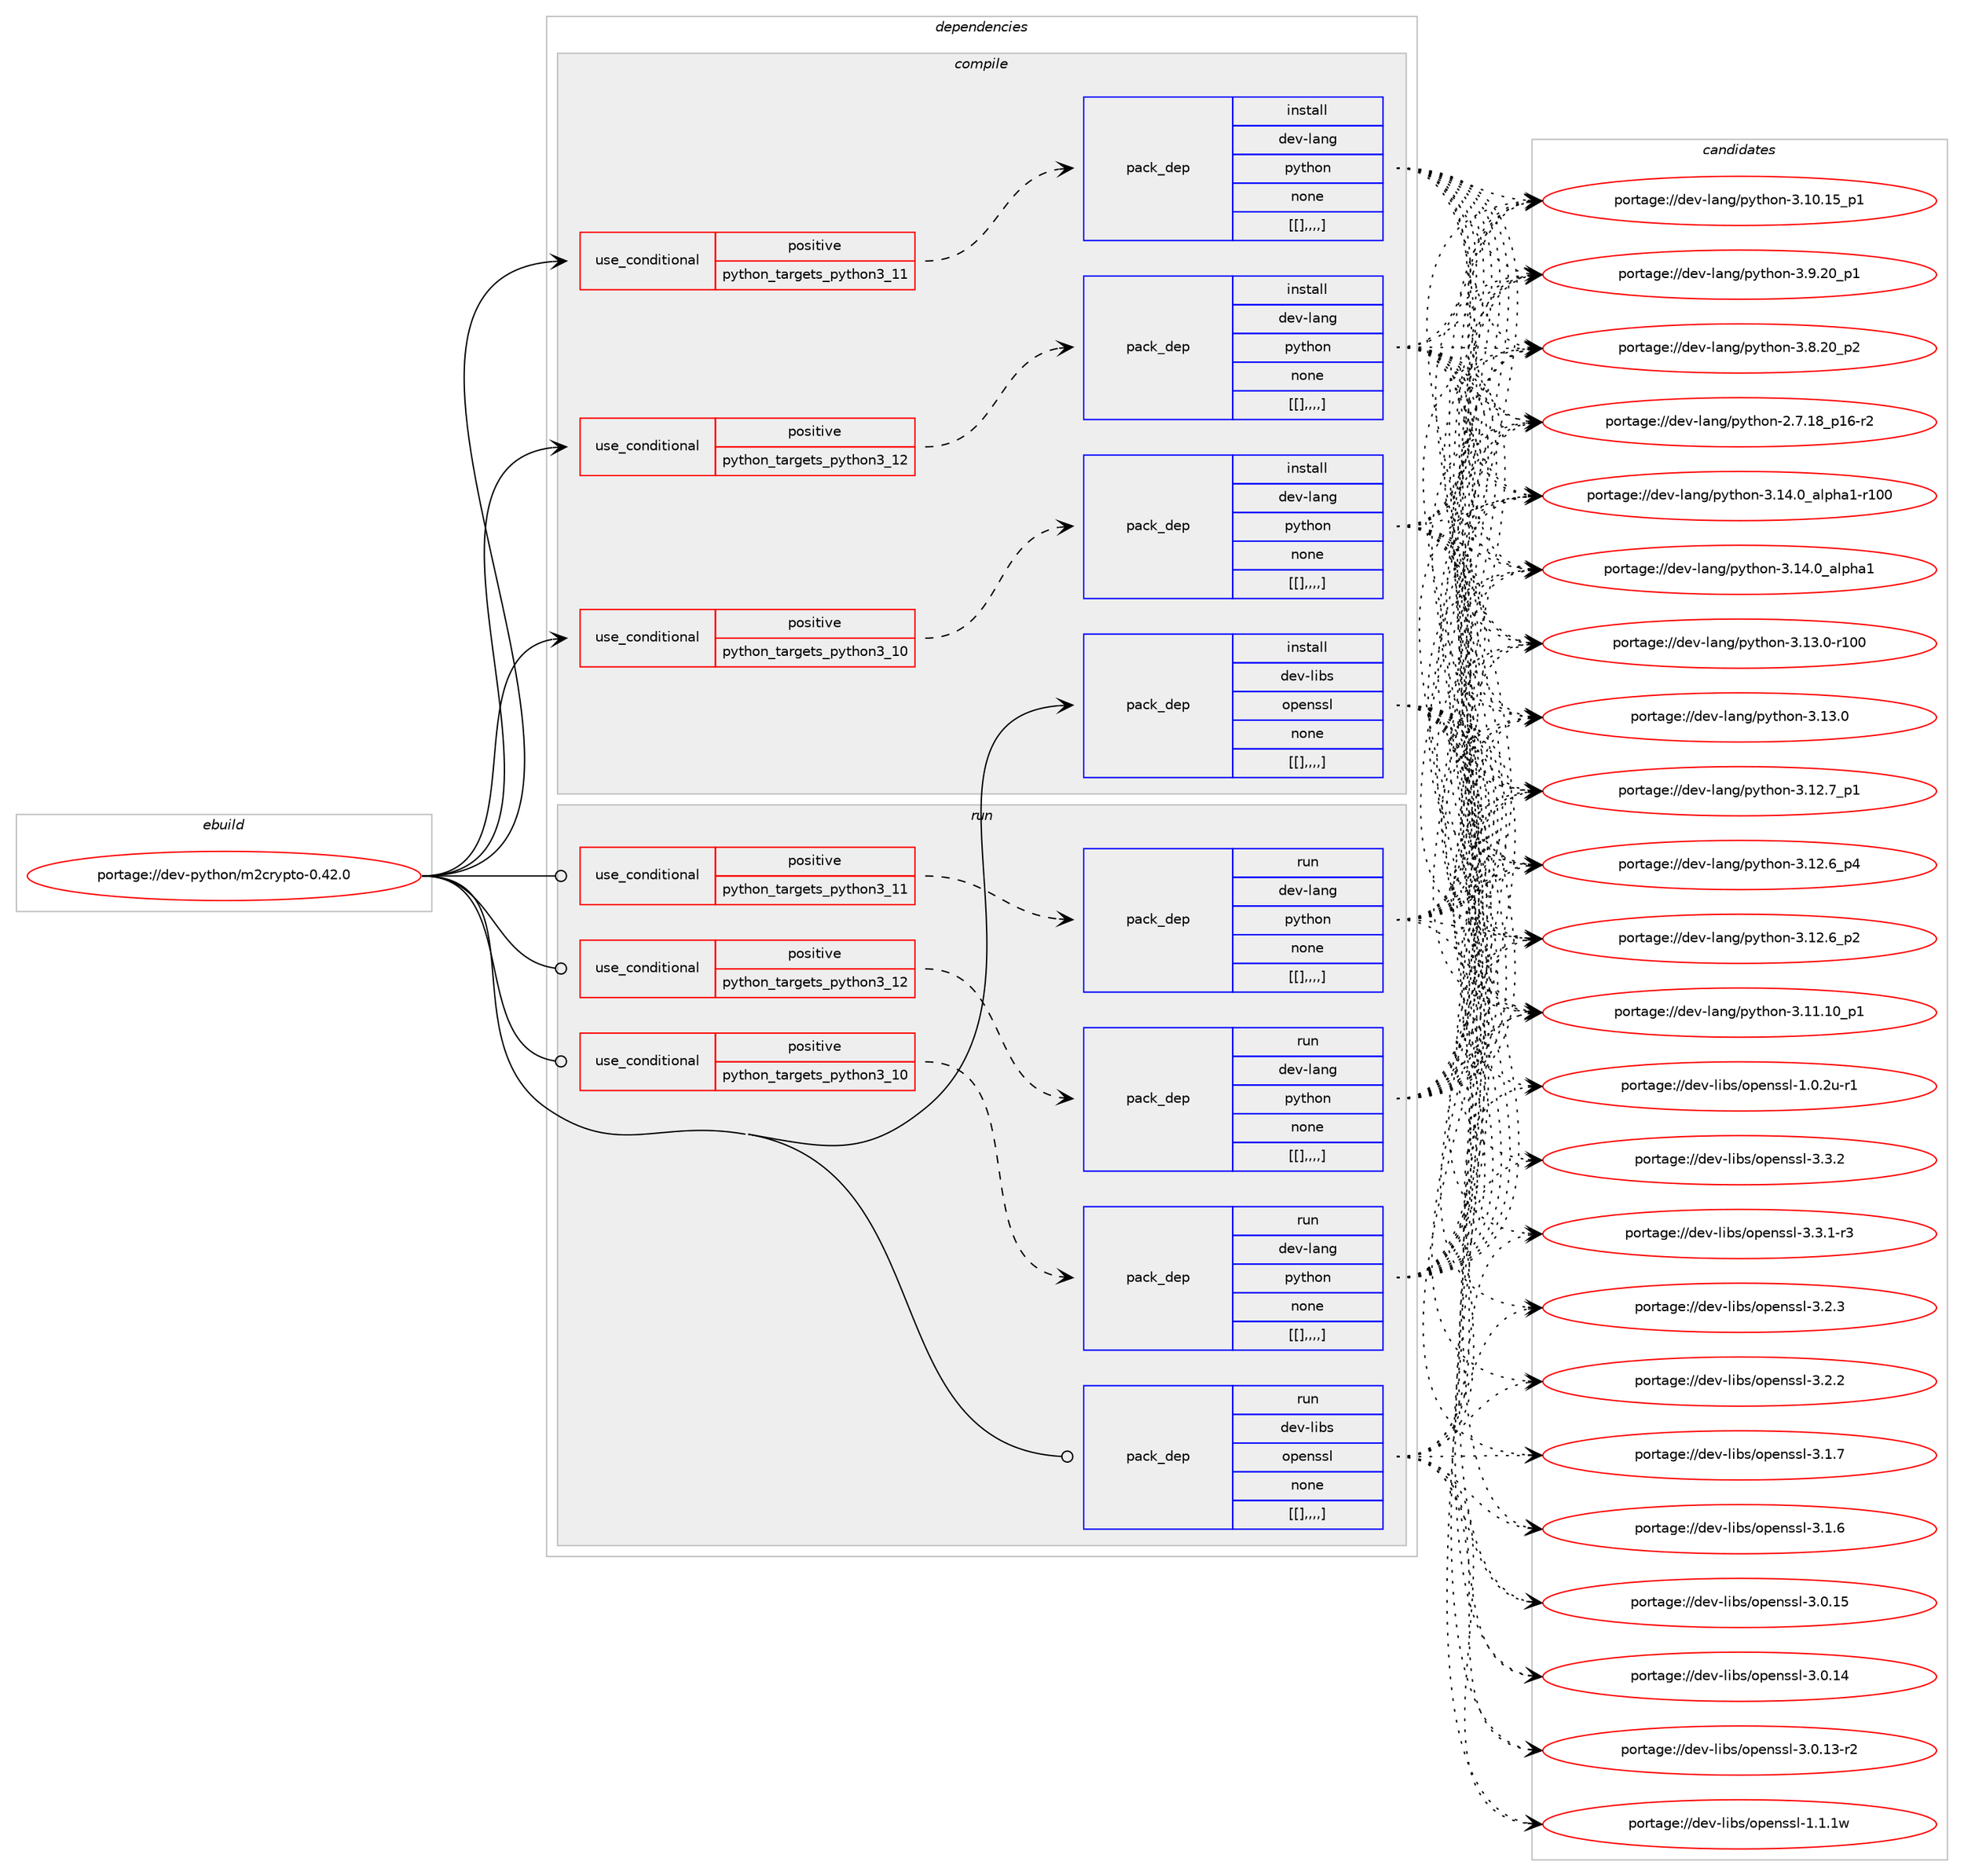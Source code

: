 digraph prolog {

# *************
# Graph options
# *************

newrank=true;
concentrate=true;
compound=true;
graph [rankdir=LR,fontname=Helvetica,fontsize=10,ranksep=1.5];#, ranksep=2.5, nodesep=0.2];
edge  [arrowhead=vee];
node  [fontname=Helvetica,fontsize=10];

# **********
# The ebuild
# **********

subgraph cluster_leftcol {
color=gray;
label=<<i>ebuild</i>>;
id [label="portage://dev-python/m2crypto-0.42.0", color=red, width=4, href="../dev-python/m2crypto-0.42.0.svg"];
}

# ****************
# The dependencies
# ****************

subgraph cluster_midcol {
color=gray;
label=<<i>dependencies</i>>;
subgraph cluster_compile {
fillcolor="#eeeeee";
style=filled;
label=<<i>compile</i>>;
subgraph cond36840 {
dependency156402 [label=<<TABLE BORDER="0" CELLBORDER="1" CELLSPACING="0" CELLPADDING="4"><TR><TD ROWSPAN="3" CELLPADDING="10">use_conditional</TD></TR><TR><TD>positive</TD></TR><TR><TD>python_targets_python3_10</TD></TR></TABLE>>, shape=none, color=red];
subgraph pack118233 {
dependency156407 [label=<<TABLE BORDER="0" CELLBORDER="1" CELLSPACING="0" CELLPADDING="4" WIDTH="220"><TR><TD ROWSPAN="6" CELLPADDING="30">pack_dep</TD></TR><TR><TD WIDTH="110">install</TD></TR><TR><TD>dev-lang</TD></TR><TR><TD>python</TD></TR><TR><TD>none</TD></TR><TR><TD>[[],,,,]</TD></TR></TABLE>>, shape=none, color=blue];
}
dependency156402:e -> dependency156407:w [weight=20,style="dashed",arrowhead="vee"];
}
id:e -> dependency156402:w [weight=20,style="solid",arrowhead="vee"];
subgraph cond36842 {
dependency156412 [label=<<TABLE BORDER="0" CELLBORDER="1" CELLSPACING="0" CELLPADDING="4"><TR><TD ROWSPAN="3" CELLPADDING="10">use_conditional</TD></TR><TR><TD>positive</TD></TR><TR><TD>python_targets_python3_11</TD></TR></TABLE>>, shape=none, color=red];
subgraph pack118240 {
dependency156413 [label=<<TABLE BORDER="0" CELLBORDER="1" CELLSPACING="0" CELLPADDING="4" WIDTH="220"><TR><TD ROWSPAN="6" CELLPADDING="30">pack_dep</TD></TR><TR><TD WIDTH="110">install</TD></TR><TR><TD>dev-lang</TD></TR><TR><TD>python</TD></TR><TR><TD>none</TD></TR><TR><TD>[[],,,,]</TD></TR></TABLE>>, shape=none, color=blue];
}
dependency156412:e -> dependency156413:w [weight=20,style="dashed",arrowhead="vee"];
}
id:e -> dependency156412:w [weight=20,style="solid",arrowhead="vee"];
subgraph cond36845 {
dependency156418 [label=<<TABLE BORDER="0" CELLBORDER="1" CELLSPACING="0" CELLPADDING="4"><TR><TD ROWSPAN="3" CELLPADDING="10">use_conditional</TD></TR><TR><TD>positive</TD></TR><TR><TD>python_targets_python3_12</TD></TR></TABLE>>, shape=none, color=red];
subgraph pack118243 {
dependency156420 [label=<<TABLE BORDER="0" CELLBORDER="1" CELLSPACING="0" CELLPADDING="4" WIDTH="220"><TR><TD ROWSPAN="6" CELLPADDING="30">pack_dep</TD></TR><TR><TD WIDTH="110">install</TD></TR><TR><TD>dev-lang</TD></TR><TR><TD>python</TD></TR><TR><TD>none</TD></TR><TR><TD>[[],,,,]</TD></TR></TABLE>>, shape=none, color=blue];
}
dependency156418:e -> dependency156420:w [weight=20,style="dashed",arrowhead="vee"];
}
id:e -> dependency156418:w [weight=20,style="solid",arrowhead="vee"];
subgraph pack118247 {
dependency156424 [label=<<TABLE BORDER="0" CELLBORDER="1" CELLSPACING="0" CELLPADDING="4" WIDTH="220"><TR><TD ROWSPAN="6" CELLPADDING="30">pack_dep</TD></TR><TR><TD WIDTH="110">install</TD></TR><TR><TD>dev-libs</TD></TR><TR><TD>openssl</TD></TR><TR><TD>none</TD></TR><TR><TD>[[],,,,]</TD></TR></TABLE>>, shape=none, color=blue];
}
id:e -> dependency156424:w [weight=20,style="solid",arrowhead="vee"];
}
subgraph cluster_compileandrun {
fillcolor="#eeeeee";
style=filled;
label=<<i>compile and run</i>>;
}
subgraph cluster_run {
fillcolor="#eeeeee";
style=filled;
label=<<i>run</i>>;
subgraph cond36849 {
dependency156427 [label=<<TABLE BORDER="0" CELLBORDER="1" CELLSPACING="0" CELLPADDING="4"><TR><TD ROWSPAN="3" CELLPADDING="10">use_conditional</TD></TR><TR><TD>positive</TD></TR><TR><TD>python_targets_python3_10</TD></TR></TABLE>>, shape=none, color=red];
subgraph pack118249 {
dependency156429 [label=<<TABLE BORDER="0" CELLBORDER="1" CELLSPACING="0" CELLPADDING="4" WIDTH="220"><TR><TD ROWSPAN="6" CELLPADDING="30">pack_dep</TD></TR><TR><TD WIDTH="110">run</TD></TR><TR><TD>dev-lang</TD></TR><TR><TD>python</TD></TR><TR><TD>none</TD></TR><TR><TD>[[],,,,]</TD></TR></TABLE>>, shape=none, color=blue];
}
dependency156427:e -> dependency156429:w [weight=20,style="dashed",arrowhead="vee"];
}
id:e -> dependency156427:w [weight=20,style="solid",arrowhead="odot"];
subgraph cond36861 {
dependency156458 [label=<<TABLE BORDER="0" CELLBORDER="1" CELLSPACING="0" CELLPADDING="4"><TR><TD ROWSPAN="3" CELLPADDING="10">use_conditional</TD></TR><TR><TD>positive</TD></TR><TR><TD>python_targets_python3_11</TD></TR></TABLE>>, shape=none, color=red];
subgraph pack118267 {
dependency156459 [label=<<TABLE BORDER="0" CELLBORDER="1" CELLSPACING="0" CELLPADDING="4" WIDTH="220"><TR><TD ROWSPAN="6" CELLPADDING="30">pack_dep</TD></TR><TR><TD WIDTH="110">run</TD></TR><TR><TD>dev-lang</TD></TR><TR><TD>python</TD></TR><TR><TD>none</TD></TR><TR><TD>[[],,,,]</TD></TR></TABLE>>, shape=none, color=blue];
}
dependency156458:e -> dependency156459:w [weight=20,style="dashed",arrowhead="vee"];
}
id:e -> dependency156458:w [weight=20,style="solid",arrowhead="odot"];
subgraph cond36862 {
dependency156460 [label=<<TABLE BORDER="0" CELLBORDER="1" CELLSPACING="0" CELLPADDING="4"><TR><TD ROWSPAN="3" CELLPADDING="10">use_conditional</TD></TR><TR><TD>positive</TD></TR><TR><TD>python_targets_python3_12</TD></TR></TABLE>>, shape=none, color=red];
subgraph pack118268 {
dependency156461 [label=<<TABLE BORDER="0" CELLBORDER="1" CELLSPACING="0" CELLPADDING="4" WIDTH="220"><TR><TD ROWSPAN="6" CELLPADDING="30">pack_dep</TD></TR><TR><TD WIDTH="110">run</TD></TR><TR><TD>dev-lang</TD></TR><TR><TD>python</TD></TR><TR><TD>none</TD></TR><TR><TD>[[],,,,]</TD></TR></TABLE>>, shape=none, color=blue];
}
dependency156460:e -> dependency156461:w [weight=20,style="dashed",arrowhead="vee"];
}
id:e -> dependency156460:w [weight=20,style="solid",arrowhead="odot"];
subgraph pack118269 {
dependency156462 [label=<<TABLE BORDER="0" CELLBORDER="1" CELLSPACING="0" CELLPADDING="4" WIDTH="220"><TR><TD ROWSPAN="6" CELLPADDING="30">pack_dep</TD></TR><TR><TD WIDTH="110">run</TD></TR><TR><TD>dev-libs</TD></TR><TR><TD>openssl</TD></TR><TR><TD>none</TD></TR><TR><TD>[[],,,,]</TD></TR></TABLE>>, shape=none, color=blue];
}
id:e -> dependency156462:w [weight=20,style="solid",arrowhead="odot"];
}
}

# **************
# The candidates
# **************

subgraph cluster_choices {
rank=same;
color=gray;
label=<<i>candidates</i>>;

subgraph choice118133 {
color=black;
nodesep=1;
choice100101118451089711010347112121116104111110455146495246489597108112104974945114494848 [label="portage://dev-lang/python-3.14.0_alpha1-r100", color=red, width=4,href="../dev-lang/python-3.14.0_alpha1-r100.svg"];
choice1001011184510897110103471121211161041111104551464952464895971081121049749 [label="portage://dev-lang/python-3.14.0_alpha1", color=red, width=4,href="../dev-lang/python-3.14.0_alpha1.svg"];
choice1001011184510897110103471121211161041111104551464951464845114494848 [label="portage://dev-lang/python-3.13.0-r100", color=red, width=4,href="../dev-lang/python-3.13.0-r100.svg"];
choice10010111845108971101034711212111610411111045514649514648 [label="portage://dev-lang/python-3.13.0", color=red, width=4,href="../dev-lang/python-3.13.0.svg"];
choice100101118451089711010347112121116104111110455146495046559511249 [label="portage://dev-lang/python-3.12.7_p1", color=red, width=4,href="../dev-lang/python-3.12.7_p1.svg"];
choice100101118451089711010347112121116104111110455146495046549511252 [label="portage://dev-lang/python-3.12.6_p4", color=red, width=4,href="../dev-lang/python-3.12.6_p4.svg"];
choice100101118451089711010347112121116104111110455146495046549511250 [label="portage://dev-lang/python-3.12.6_p2", color=red, width=4,href="../dev-lang/python-3.12.6_p2.svg"];
choice10010111845108971101034711212111610411111045514649494649489511249 [label="portage://dev-lang/python-3.11.10_p1", color=red, width=4,href="../dev-lang/python-3.11.10_p1.svg"];
choice10010111845108971101034711212111610411111045514649484649539511249 [label="portage://dev-lang/python-3.10.15_p1", color=red, width=4,href="../dev-lang/python-3.10.15_p1.svg"];
choice100101118451089711010347112121116104111110455146574650489511249 [label="portage://dev-lang/python-3.9.20_p1", color=red, width=4,href="../dev-lang/python-3.9.20_p1.svg"];
choice100101118451089711010347112121116104111110455146564650489511250 [label="portage://dev-lang/python-3.8.20_p2", color=red, width=4,href="../dev-lang/python-3.8.20_p2.svg"];
choice100101118451089711010347112121116104111110455046554649569511249544511450 [label="portage://dev-lang/python-2.7.18_p16-r2", color=red, width=4,href="../dev-lang/python-2.7.18_p16-r2.svg"];
dependency156407:e -> choice100101118451089711010347112121116104111110455146495246489597108112104974945114494848:w [style=dotted,weight="100"];
dependency156407:e -> choice1001011184510897110103471121211161041111104551464952464895971081121049749:w [style=dotted,weight="100"];
dependency156407:e -> choice1001011184510897110103471121211161041111104551464951464845114494848:w [style=dotted,weight="100"];
dependency156407:e -> choice10010111845108971101034711212111610411111045514649514648:w [style=dotted,weight="100"];
dependency156407:e -> choice100101118451089711010347112121116104111110455146495046559511249:w [style=dotted,weight="100"];
dependency156407:e -> choice100101118451089711010347112121116104111110455146495046549511252:w [style=dotted,weight="100"];
dependency156407:e -> choice100101118451089711010347112121116104111110455146495046549511250:w [style=dotted,weight="100"];
dependency156407:e -> choice10010111845108971101034711212111610411111045514649494649489511249:w [style=dotted,weight="100"];
dependency156407:e -> choice10010111845108971101034711212111610411111045514649484649539511249:w [style=dotted,weight="100"];
dependency156407:e -> choice100101118451089711010347112121116104111110455146574650489511249:w [style=dotted,weight="100"];
dependency156407:e -> choice100101118451089711010347112121116104111110455146564650489511250:w [style=dotted,weight="100"];
dependency156407:e -> choice100101118451089711010347112121116104111110455046554649569511249544511450:w [style=dotted,weight="100"];
}
subgraph choice118181 {
color=black;
nodesep=1;
choice100101118451089711010347112121116104111110455146495246489597108112104974945114494848 [label="portage://dev-lang/python-3.14.0_alpha1-r100", color=red, width=4,href="../dev-lang/python-3.14.0_alpha1-r100.svg"];
choice1001011184510897110103471121211161041111104551464952464895971081121049749 [label="portage://dev-lang/python-3.14.0_alpha1", color=red, width=4,href="../dev-lang/python-3.14.0_alpha1.svg"];
choice1001011184510897110103471121211161041111104551464951464845114494848 [label="portage://dev-lang/python-3.13.0-r100", color=red, width=4,href="../dev-lang/python-3.13.0-r100.svg"];
choice10010111845108971101034711212111610411111045514649514648 [label="portage://dev-lang/python-3.13.0", color=red, width=4,href="../dev-lang/python-3.13.0.svg"];
choice100101118451089711010347112121116104111110455146495046559511249 [label="portage://dev-lang/python-3.12.7_p1", color=red, width=4,href="../dev-lang/python-3.12.7_p1.svg"];
choice100101118451089711010347112121116104111110455146495046549511252 [label="portage://dev-lang/python-3.12.6_p4", color=red, width=4,href="../dev-lang/python-3.12.6_p4.svg"];
choice100101118451089711010347112121116104111110455146495046549511250 [label="portage://dev-lang/python-3.12.6_p2", color=red, width=4,href="../dev-lang/python-3.12.6_p2.svg"];
choice10010111845108971101034711212111610411111045514649494649489511249 [label="portage://dev-lang/python-3.11.10_p1", color=red, width=4,href="../dev-lang/python-3.11.10_p1.svg"];
choice10010111845108971101034711212111610411111045514649484649539511249 [label="portage://dev-lang/python-3.10.15_p1", color=red, width=4,href="../dev-lang/python-3.10.15_p1.svg"];
choice100101118451089711010347112121116104111110455146574650489511249 [label="portage://dev-lang/python-3.9.20_p1", color=red, width=4,href="../dev-lang/python-3.9.20_p1.svg"];
choice100101118451089711010347112121116104111110455146564650489511250 [label="portage://dev-lang/python-3.8.20_p2", color=red, width=4,href="../dev-lang/python-3.8.20_p2.svg"];
choice100101118451089711010347112121116104111110455046554649569511249544511450 [label="portage://dev-lang/python-2.7.18_p16-r2", color=red, width=4,href="../dev-lang/python-2.7.18_p16-r2.svg"];
dependency156413:e -> choice100101118451089711010347112121116104111110455146495246489597108112104974945114494848:w [style=dotted,weight="100"];
dependency156413:e -> choice1001011184510897110103471121211161041111104551464952464895971081121049749:w [style=dotted,weight="100"];
dependency156413:e -> choice1001011184510897110103471121211161041111104551464951464845114494848:w [style=dotted,weight="100"];
dependency156413:e -> choice10010111845108971101034711212111610411111045514649514648:w [style=dotted,weight="100"];
dependency156413:e -> choice100101118451089711010347112121116104111110455146495046559511249:w [style=dotted,weight="100"];
dependency156413:e -> choice100101118451089711010347112121116104111110455146495046549511252:w [style=dotted,weight="100"];
dependency156413:e -> choice100101118451089711010347112121116104111110455146495046549511250:w [style=dotted,weight="100"];
dependency156413:e -> choice10010111845108971101034711212111610411111045514649494649489511249:w [style=dotted,weight="100"];
dependency156413:e -> choice10010111845108971101034711212111610411111045514649484649539511249:w [style=dotted,weight="100"];
dependency156413:e -> choice100101118451089711010347112121116104111110455146574650489511249:w [style=dotted,weight="100"];
dependency156413:e -> choice100101118451089711010347112121116104111110455146564650489511250:w [style=dotted,weight="100"];
dependency156413:e -> choice100101118451089711010347112121116104111110455046554649569511249544511450:w [style=dotted,weight="100"];
}
subgraph choice118208 {
color=black;
nodesep=1;
choice100101118451089711010347112121116104111110455146495246489597108112104974945114494848 [label="portage://dev-lang/python-3.14.0_alpha1-r100", color=red, width=4,href="../dev-lang/python-3.14.0_alpha1-r100.svg"];
choice1001011184510897110103471121211161041111104551464952464895971081121049749 [label="portage://dev-lang/python-3.14.0_alpha1", color=red, width=4,href="../dev-lang/python-3.14.0_alpha1.svg"];
choice1001011184510897110103471121211161041111104551464951464845114494848 [label="portage://dev-lang/python-3.13.0-r100", color=red, width=4,href="../dev-lang/python-3.13.0-r100.svg"];
choice10010111845108971101034711212111610411111045514649514648 [label="portage://dev-lang/python-3.13.0", color=red, width=4,href="../dev-lang/python-3.13.0.svg"];
choice100101118451089711010347112121116104111110455146495046559511249 [label="portage://dev-lang/python-3.12.7_p1", color=red, width=4,href="../dev-lang/python-3.12.7_p1.svg"];
choice100101118451089711010347112121116104111110455146495046549511252 [label="portage://dev-lang/python-3.12.6_p4", color=red, width=4,href="../dev-lang/python-3.12.6_p4.svg"];
choice100101118451089711010347112121116104111110455146495046549511250 [label="portage://dev-lang/python-3.12.6_p2", color=red, width=4,href="../dev-lang/python-3.12.6_p2.svg"];
choice10010111845108971101034711212111610411111045514649494649489511249 [label="portage://dev-lang/python-3.11.10_p1", color=red, width=4,href="../dev-lang/python-3.11.10_p1.svg"];
choice10010111845108971101034711212111610411111045514649484649539511249 [label="portage://dev-lang/python-3.10.15_p1", color=red, width=4,href="../dev-lang/python-3.10.15_p1.svg"];
choice100101118451089711010347112121116104111110455146574650489511249 [label="portage://dev-lang/python-3.9.20_p1", color=red, width=4,href="../dev-lang/python-3.9.20_p1.svg"];
choice100101118451089711010347112121116104111110455146564650489511250 [label="portage://dev-lang/python-3.8.20_p2", color=red, width=4,href="../dev-lang/python-3.8.20_p2.svg"];
choice100101118451089711010347112121116104111110455046554649569511249544511450 [label="portage://dev-lang/python-2.7.18_p16-r2", color=red, width=4,href="../dev-lang/python-2.7.18_p16-r2.svg"];
dependency156420:e -> choice100101118451089711010347112121116104111110455146495246489597108112104974945114494848:w [style=dotted,weight="100"];
dependency156420:e -> choice1001011184510897110103471121211161041111104551464952464895971081121049749:w [style=dotted,weight="100"];
dependency156420:e -> choice1001011184510897110103471121211161041111104551464951464845114494848:w [style=dotted,weight="100"];
dependency156420:e -> choice10010111845108971101034711212111610411111045514649514648:w [style=dotted,weight="100"];
dependency156420:e -> choice100101118451089711010347112121116104111110455146495046559511249:w [style=dotted,weight="100"];
dependency156420:e -> choice100101118451089711010347112121116104111110455146495046549511252:w [style=dotted,weight="100"];
dependency156420:e -> choice100101118451089711010347112121116104111110455146495046549511250:w [style=dotted,weight="100"];
dependency156420:e -> choice10010111845108971101034711212111610411111045514649494649489511249:w [style=dotted,weight="100"];
dependency156420:e -> choice10010111845108971101034711212111610411111045514649484649539511249:w [style=dotted,weight="100"];
dependency156420:e -> choice100101118451089711010347112121116104111110455146574650489511249:w [style=dotted,weight="100"];
dependency156420:e -> choice100101118451089711010347112121116104111110455146564650489511250:w [style=dotted,weight="100"];
dependency156420:e -> choice100101118451089711010347112121116104111110455046554649569511249544511450:w [style=dotted,weight="100"];
}
subgraph choice118228 {
color=black;
nodesep=1;
choice100101118451081059811547111112101110115115108455146514650 [label="portage://dev-libs/openssl-3.3.2", color=red, width=4,href="../dev-libs/openssl-3.3.2.svg"];
choice1001011184510810598115471111121011101151151084551465146494511451 [label="portage://dev-libs/openssl-3.3.1-r3", color=red, width=4,href="../dev-libs/openssl-3.3.1-r3.svg"];
choice100101118451081059811547111112101110115115108455146504651 [label="portage://dev-libs/openssl-3.2.3", color=red, width=4,href="../dev-libs/openssl-3.2.3.svg"];
choice100101118451081059811547111112101110115115108455146504650 [label="portage://dev-libs/openssl-3.2.2", color=red, width=4,href="../dev-libs/openssl-3.2.2.svg"];
choice100101118451081059811547111112101110115115108455146494655 [label="portage://dev-libs/openssl-3.1.7", color=red, width=4,href="../dev-libs/openssl-3.1.7.svg"];
choice100101118451081059811547111112101110115115108455146494654 [label="portage://dev-libs/openssl-3.1.6", color=red, width=4,href="../dev-libs/openssl-3.1.6.svg"];
choice10010111845108105981154711111210111011511510845514648464953 [label="portage://dev-libs/openssl-3.0.15", color=red, width=4,href="../dev-libs/openssl-3.0.15.svg"];
choice10010111845108105981154711111210111011511510845514648464952 [label="portage://dev-libs/openssl-3.0.14", color=red, width=4,href="../dev-libs/openssl-3.0.14.svg"];
choice100101118451081059811547111112101110115115108455146484649514511450 [label="portage://dev-libs/openssl-3.0.13-r2", color=red, width=4,href="../dev-libs/openssl-3.0.13-r2.svg"];
choice100101118451081059811547111112101110115115108454946494649119 [label="portage://dev-libs/openssl-1.1.1w", color=red, width=4,href="../dev-libs/openssl-1.1.1w.svg"];
choice1001011184510810598115471111121011101151151084549464846501174511449 [label="portage://dev-libs/openssl-1.0.2u-r1", color=red, width=4,href="../dev-libs/openssl-1.0.2u-r1.svg"];
dependency156424:e -> choice100101118451081059811547111112101110115115108455146514650:w [style=dotted,weight="100"];
dependency156424:e -> choice1001011184510810598115471111121011101151151084551465146494511451:w [style=dotted,weight="100"];
dependency156424:e -> choice100101118451081059811547111112101110115115108455146504651:w [style=dotted,weight="100"];
dependency156424:e -> choice100101118451081059811547111112101110115115108455146504650:w [style=dotted,weight="100"];
dependency156424:e -> choice100101118451081059811547111112101110115115108455146494655:w [style=dotted,weight="100"];
dependency156424:e -> choice100101118451081059811547111112101110115115108455146494654:w [style=dotted,weight="100"];
dependency156424:e -> choice10010111845108105981154711111210111011511510845514648464953:w [style=dotted,weight="100"];
dependency156424:e -> choice10010111845108105981154711111210111011511510845514648464952:w [style=dotted,weight="100"];
dependency156424:e -> choice100101118451081059811547111112101110115115108455146484649514511450:w [style=dotted,weight="100"];
dependency156424:e -> choice100101118451081059811547111112101110115115108454946494649119:w [style=dotted,weight="100"];
dependency156424:e -> choice1001011184510810598115471111121011101151151084549464846501174511449:w [style=dotted,weight="100"];
}
subgraph choice118246 {
color=black;
nodesep=1;
choice100101118451089711010347112121116104111110455146495246489597108112104974945114494848 [label="portage://dev-lang/python-3.14.0_alpha1-r100", color=red, width=4,href="../dev-lang/python-3.14.0_alpha1-r100.svg"];
choice1001011184510897110103471121211161041111104551464952464895971081121049749 [label="portage://dev-lang/python-3.14.0_alpha1", color=red, width=4,href="../dev-lang/python-3.14.0_alpha1.svg"];
choice1001011184510897110103471121211161041111104551464951464845114494848 [label="portage://dev-lang/python-3.13.0-r100", color=red, width=4,href="../dev-lang/python-3.13.0-r100.svg"];
choice10010111845108971101034711212111610411111045514649514648 [label="portage://dev-lang/python-3.13.0", color=red, width=4,href="../dev-lang/python-3.13.0.svg"];
choice100101118451089711010347112121116104111110455146495046559511249 [label="portage://dev-lang/python-3.12.7_p1", color=red, width=4,href="../dev-lang/python-3.12.7_p1.svg"];
choice100101118451089711010347112121116104111110455146495046549511252 [label="portage://dev-lang/python-3.12.6_p4", color=red, width=4,href="../dev-lang/python-3.12.6_p4.svg"];
choice100101118451089711010347112121116104111110455146495046549511250 [label="portage://dev-lang/python-3.12.6_p2", color=red, width=4,href="../dev-lang/python-3.12.6_p2.svg"];
choice10010111845108971101034711212111610411111045514649494649489511249 [label="portage://dev-lang/python-3.11.10_p1", color=red, width=4,href="../dev-lang/python-3.11.10_p1.svg"];
choice10010111845108971101034711212111610411111045514649484649539511249 [label="portage://dev-lang/python-3.10.15_p1", color=red, width=4,href="../dev-lang/python-3.10.15_p1.svg"];
choice100101118451089711010347112121116104111110455146574650489511249 [label="portage://dev-lang/python-3.9.20_p1", color=red, width=4,href="../dev-lang/python-3.9.20_p1.svg"];
choice100101118451089711010347112121116104111110455146564650489511250 [label="portage://dev-lang/python-3.8.20_p2", color=red, width=4,href="../dev-lang/python-3.8.20_p2.svg"];
choice100101118451089711010347112121116104111110455046554649569511249544511450 [label="portage://dev-lang/python-2.7.18_p16-r2", color=red, width=4,href="../dev-lang/python-2.7.18_p16-r2.svg"];
dependency156429:e -> choice100101118451089711010347112121116104111110455146495246489597108112104974945114494848:w [style=dotted,weight="100"];
dependency156429:e -> choice1001011184510897110103471121211161041111104551464952464895971081121049749:w [style=dotted,weight="100"];
dependency156429:e -> choice1001011184510897110103471121211161041111104551464951464845114494848:w [style=dotted,weight="100"];
dependency156429:e -> choice10010111845108971101034711212111610411111045514649514648:w [style=dotted,weight="100"];
dependency156429:e -> choice100101118451089711010347112121116104111110455146495046559511249:w [style=dotted,weight="100"];
dependency156429:e -> choice100101118451089711010347112121116104111110455146495046549511252:w [style=dotted,weight="100"];
dependency156429:e -> choice100101118451089711010347112121116104111110455146495046549511250:w [style=dotted,weight="100"];
dependency156429:e -> choice10010111845108971101034711212111610411111045514649494649489511249:w [style=dotted,weight="100"];
dependency156429:e -> choice10010111845108971101034711212111610411111045514649484649539511249:w [style=dotted,weight="100"];
dependency156429:e -> choice100101118451089711010347112121116104111110455146574650489511249:w [style=dotted,weight="100"];
dependency156429:e -> choice100101118451089711010347112121116104111110455146564650489511250:w [style=dotted,weight="100"];
dependency156429:e -> choice100101118451089711010347112121116104111110455046554649569511249544511450:w [style=dotted,weight="100"];
}
subgraph choice118256 {
color=black;
nodesep=1;
choice100101118451089711010347112121116104111110455146495246489597108112104974945114494848 [label="portage://dev-lang/python-3.14.0_alpha1-r100", color=red, width=4,href="../dev-lang/python-3.14.0_alpha1-r100.svg"];
choice1001011184510897110103471121211161041111104551464952464895971081121049749 [label="portage://dev-lang/python-3.14.0_alpha1", color=red, width=4,href="../dev-lang/python-3.14.0_alpha1.svg"];
choice1001011184510897110103471121211161041111104551464951464845114494848 [label="portage://dev-lang/python-3.13.0-r100", color=red, width=4,href="../dev-lang/python-3.13.0-r100.svg"];
choice10010111845108971101034711212111610411111045514649514648 [label="portage://dev-lang/python-3.13.0", color=red, width=4,href="../dev-lang/python-3.13.0.svg"];
choice100101118451089711010347112121116104111110455146495046559511249 [label="portage://dev-lang/python-3.12.7_p1", color=red, width=4,href="../dev-lang/python-3.12.7_p1.svg"];
choice100101118451089711010347112121116104111110455146495046549511252 [label="portage://dev-lang/python-3.12.6_p4", color=red, width=4,href="../dev-lang/python-3.12.6_p4.svg"];
choice100101118451089711010347112121116104111110455146495046549511250 [label="portage://dev-lang/python-3.12.6_p2", color=red, width=4,href="../dev-lang/python-3.12.6_p2.svg"];
choice10010111845108971101034711212111610411111045514649494649489511249 [label="portage://dev-lang/python-3.11.10_p1", color=red, width=4,href="../dev-lang/python-3.11.10_p1.svg"];
choice10010111845108971101034711212111610411111045514649484649539511249 [label="portage://dev-lang/python-3.10.15_p1", color=red, width=4,href="../dev-lang/python-3.10.15_p1.svg"];
choice100101118451089711010347112121116104111110455146574650489511249 [label="portage://dev-lang/python-3.9.20_p1", color=red, width=4,href="../dev-lang/python-3.9.20_p1.svg"];
choice100101118451089711010347112121116104111110455146564650489511250 [label="portage://dev-lang/python-3.8.20_p2", color=red, width=4,href="../dev-lang/python-3.8.20_p2.svg"];
choice100101118451089711010347112121116104111110455046554649569511249544511450 [label="portage://dev-lang/python-2.7.18_p16-r2", color=red, width=4,href="../dev-lang/python-2.7.18_p16-r2.svg"];
dependency156459:e -> choice100101118451089711010347112121116104111110455146495246489597108112104974945114494848:w [style=dotted,weight="100"];
dependency156459:e -> choice1001011184510897110103471121211161041111104551464952464895971081121049749:w [style=dotted,weight="100"];
dependency156459:e -> choice1001011184510897110103471121211161041111104551464951464845114494848:w [style=dotted,weight="100"];
dependency156459:e -> choice10010111845108971101034711212111610411111045514649514648:w [style=dotted,weight="100"];
dependency156459:e -> choice100101118451089711010347112121116104111110455146495046559511249:w [style=dotted,weight="100"];
dependency156459:e -> choice100101118451089711010347112121116104111110455146495046549511252:w [style=dotted,weight="100"];
dependency156459:e -> choice100101118451089711010347112121116104111110455146495046549511250:w [style=dotted,weight="100"];
dependency156459:e -> choice10010111845108971101034711212111610411111045514649494649489511249:w [style=dotted,weight="100"];
dependency156459:e -> choice10010111845108971101034711212111610411111045514649484649539511249:w [style=dotted,weight="100"];
dependency156459:e -> choice100101118451089711010347112121116104111110455146574650489511249:w [style=dotted,weight="100"];
dependency156459:e -> choice100101118451089711010347112121116104111110455146564650489511250:w [style=dotted,weight="100"];
dependency156459:e -> choice100101118451089711010347112121116104111110455046554649569511249544511450:w [style=dotted,weight="100"];
}
subgraph choice118270 {
color=black;
nodesep=1;
choice100101118451089711010347112121116104111110455146495246489597108112104974945114494848 [label="portage://dev-lang/python-3.14.0_alpha1-r100", color=red, width=4,href="../dev-lang/python-3.14.0_alpha1-r100.svg"];
choice1001011184510897110103471121211161041111104551464952464895971081121049749 [label="portage://dev-lang/python-3.14.0_alpha1", color=red, width=4,href="../dev-lang/python-3.14.0_alpha1.svg"];
choice1001011184510897110103471121211161041111104551464951464845114494848 [label="portage://dev-lang/python-3.13.0-r100", color=red, width=4,href="../dev-lang/python-3.13.0-r100.svg"];
choice10010111845108971101034711212111610411111045514649514648 [label="portage://dev-lang/python-3.13.0", color=red, width=4,href="../dev-lang/python-3.13.0.svg"];
choice100101118451089711010347112121116104111110455146495046559511249 [label="portage://dev-lang/python-3.12.7_p1", color=red, width=4,href="../dev-lang/python-3.12.7_p1.svg"];
choice100101118451089711010347112121116104111110455146495046549511252 [label="portage://dev-lang/python-3.12.6_p4", color=red, width=4,href="../dev-lang/python-3.12.6_p4.svg"];
choice100101118451089711010347112121116104111110455146495046549511250 [label="portage://dev-lang/python-3.12.6_p2", color=red, width=4,href="../dev-lang/python-3.12.6_p2.svg"];
choice10010111845108971101034711212111610411111045514649494649489511249 [label="portage://dev-lang/python-3.11.10_p1", color=red, width=4,href="../dev-lang/python-3.11.10_p1.svg"];
choice10010111845108971101034711212111610411111045514649484649539511249 [label="portage://dev-lang/python-3.10.15_p1", color=red, width=4,href="../dev-lang/python-3.10.15_p1.svg"];
choice100101118451089711010347112121116104111110455146574650489511249 [label="portage://dev-lang/python-3.9.20_p1", color=red, width=4,href="../dev-lang/python-3.9.20_p1.svg"];
choice100101118451089711010347112121116104111110455146564650489511250 [label="portage://dev-lang/python-3.8.20_p2", color=red, width=4,href="../dev-lang/python-3.8.20_p2.svg"];
choice100101118451089711010347112121116104111110455046554649569511249544511450 [label="portage://dev-lang/python-2.7.18_p16-r2", color=red, width=4,href="../dev-lang/python-2.7.18_p16-r2.svg"];
dependency156461:e -> choice100101118451089711010347112121116104111110455146495246489597108112104974945114494848:w [style=dotted,weight="100"];
dependency156461:e -> choice1001011184510897110103471121211161041111104551464952464895971081121049749:w [style=dotted,weight="100"];
dependency156461:e -> choice1001011184510897110103471121211161041111104551464951464845114494848:w [style=dotted,weight="100"];
dependency156461:e -> choice10010111845108971101034711212111610411111045514649514648:w [style=dotted,weight="100"];
dependency156461:e -> choice100101118451089711010347112121116104111110455146495046559511249:w [style=dotted,weight="100"];
dependency156461:e -> choice100101118451089711010347112121116104111110455146495046549511252:w [style=dotted,weight="100"];
dependency156461:e -> choice100101118451089711010347112121116104111110455146495046549511250:w [style=dotted,weight="100"];
dependency156461:e -> choice10010111845108971101034711212111610411111045514649494649489511249:w [style=dotted,weight="100"];
dependency156461:e -> choice10010111845108971101034711212111610411111045514649484649539511249:w [style=dotted,weight="100"];
dependency156461:e -> choice100101118451089711010347112121116104111110455146574650489511249:w [style=dotted,weight="100"];
dependency156461:e -> choice100101118451089711010347112121116104111110455146564650489511250:w [style=dotted,weight="100"];
dependency156461:e -> choice100101118451089711010347112121116104111110455046554649569511249544511450:w [style=dotted,weight="100"];
}
subgraph choice118277 {
color=black;
nodesep=1;
choice100101118451081059811547111112101110115115108455146514650 [label="portage://dev-libs/openssl-3.3.2", color=red, width=4,href="../dev-libs/openssl-3.3.2.svg"];
choice1001011184510810598115471111121011101151151084551465146494511451 [label="portage://dev-libs/openssl-3.3.1-r3", color=red, width=4,href="../dev-libs/openssl-3.3.1-r3.svg"];
choice100101118451081059811547111112101110115115108455146504651 [label="portage://dev-libs/openssl-3.2.3", color=red, width=4,href="../dev-libs/openssl-3.2.3.svg"];
choice100101118451081059811547111112101110115115108455146504650 [label="portage://dev-libs/openssl-3.2.2", color=red, width=4,href="../dev-libs/openssl-3.2.2.svg"];
choice100101118451081059811547111112101110115115108455146494655 [label="portage://dev-libs/openssl-3.1.7", color=red, width=4,href="../dev-libs/openssl-3.1.7.svg"];
choice100101118451081059811547111112101110115115108455146494654 [label="portage://dev-libs/openssl-3.1.6", color=red, width=4,href="../dev-libs/openssl-3.1.6.svg"];
choice10010111845108105981154711111210111011511510845514648464953 [label="portage://dev-libs/openssl-3.0.15", color=red, width=4,href="../dev-libs/openssl-3.0.15.svg"];
choice10010111845108105981154711111210111011511510845514648464952 [label="portage://dev-libs/openssl-3.0.14", color=red, width=4,href="../dev-libs/openssl-3.0.14.svg"];
choice100101118451081059811547111112101110115115108455146484649514511450 [label="portage://dev-libs/openssl-3.0.13-r2", color=red, width=4,href="../dev-libs/openssl-3.0.13-r2.svg"];
choice100101118451081059811547111112101110115115108454946494649119 [label="portage://dev-libs/openssl-1.1.1w", color=red, width=4,href="../dev-libs/openssl-1.1.1w.svg"];
choice1001011184510810598115471111121011101151151084549464846501174511449 [label="portage://dev-libs/openssl-1.0.2u-r1", color=red, width=4,href="../dev-libs/openssl-1.0.2u-r1.svg"];
dependency156462:e -> choice100101118451081059811547111112101110115115108455146514650:w [style=dotted,weight="100"];
dependency156462:e -> choice1001011184510810598115471111121011101151151084551465146494511451:w [style=dotted,weight="100"];
dependency156462:e -> choice100101118451081059811547111112101110115115108455146504651:w [style=dotted,weight="100"];
dependency156462:e -> choice100101118451081059811547111112101110115115108455146504650:w [style=dotted,weight="100"];
dependency156462:e -> choice100101118451081059811547111112101110115115108455146494655:w [style=dotted,weight="100"];
dependency156462:e -> choice100101118451081059811547111112101110115115108455146494654:w [style=dotted,weight="100"];
dependency156462:e -> choice10010111845108105981154711111210111011511510845514648464953:w [style=dotted,weight="100"];
dependency156462:e -> choice10010111845108105981154711111210111011511510845514648464952:w [style=dotted,weight="100"];
dependency156462:e -> choice100101118451081059811547111112101110115115108455146484649514511450:w [style=dotted,weight="100"];
dependency156462:e -> choice100101118451081059811547111112101110115115108454946494649119:w [style=dotted,weight="100"];
dependency156462:e -> choice1001011184510810598115471111121011101151151084549464846501174511449:w [style=dotted,weight="100"];
}
}

}
